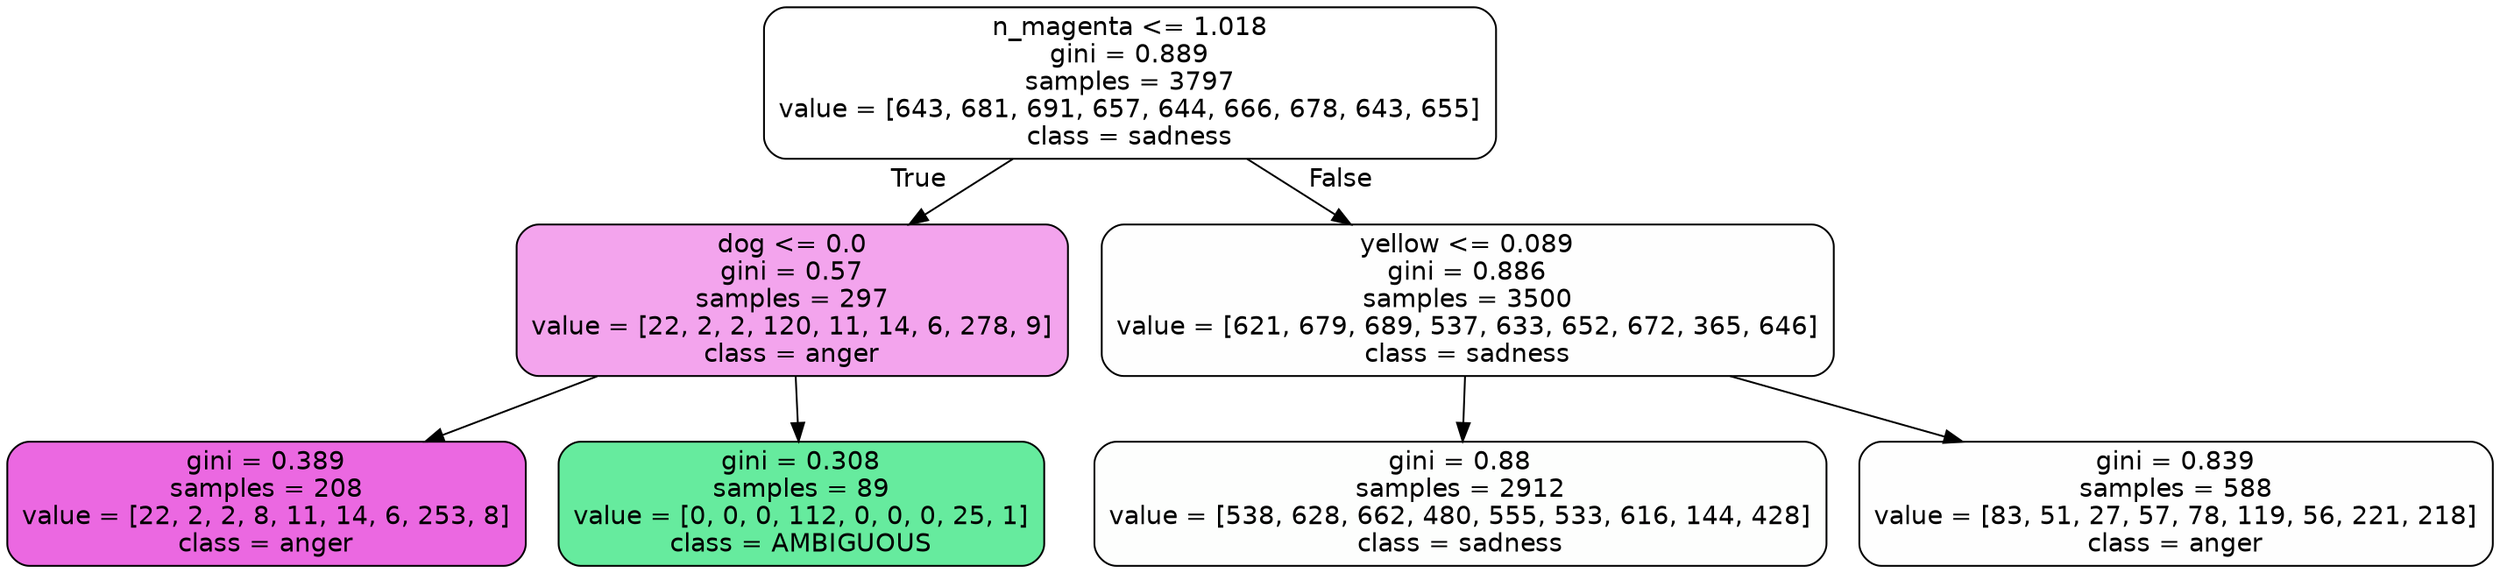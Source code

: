 digraph Tree {
node [shape=box, style="filled, rounded", color="black", fontname=helvetica] ;
edge [fontname=helvetica] ;
0 [label="n_magenta <= 1.018\ngini = 0.889\nsamples = 3797\nvalue = [643, 681, 691, 657, 644, 666, 678, 643, 655]\nclass = sadness", fillcolor="#64e53900"] ;
1 [label="dog <= 0.0\ngini = 0.57\nsamples = 297\nvalue = [22, 2, 2, 120, 11, 14, 6, 278, 9]\nclass = anger", fillcolor="#e539d775"] ;
0 -> 1 [labeldistance=2.5, labelangle=45, headlabel="True"] ;
2 [label="gini = 0.389\nsamples = 208\nvalue = [22, 2, 2, 8, 11, 14, 6, 253, 8]\nclass = anger", fillcolor="#e539d7c2"] ;
1 -> 2 ;
3 [label="gini = 0.308\nsamples = 89\nvalue = [0, 0, 0, 112, 0, 0, 0, 25, 1]\nclass = AMBIGUOUS", fillcolor="#39e581c4"] ;
1 -> 3 ;
4 [label="yellow <= 0.089\ngini = 0.886\nsamples = 3500\nvalue = [621, 679, 689, 537, 633, 652, 672, 365, 646]\nclass = sadness", fillcolor="#64e53901"] ;
0 -> 4 [labeldistance=2.5, labelangle=-45, headlabel="False"] ;
5 [label="gini = 0.88\nsamples = 2912\nvalue = [538, 628, 662, 480, 555, 533, 616, 144, 428]\nclass = sadness", fillcolor="#64e53902"] ;
4 -> 5 ;
6 [label="gini = 0.839\nsamples = 588\nvalue = [83, 51, 27, 57, 78, 119, 56, 221, 218]\nclass = anger", fillcolor="#e539d701"] ;
4 -> 6 ;
}